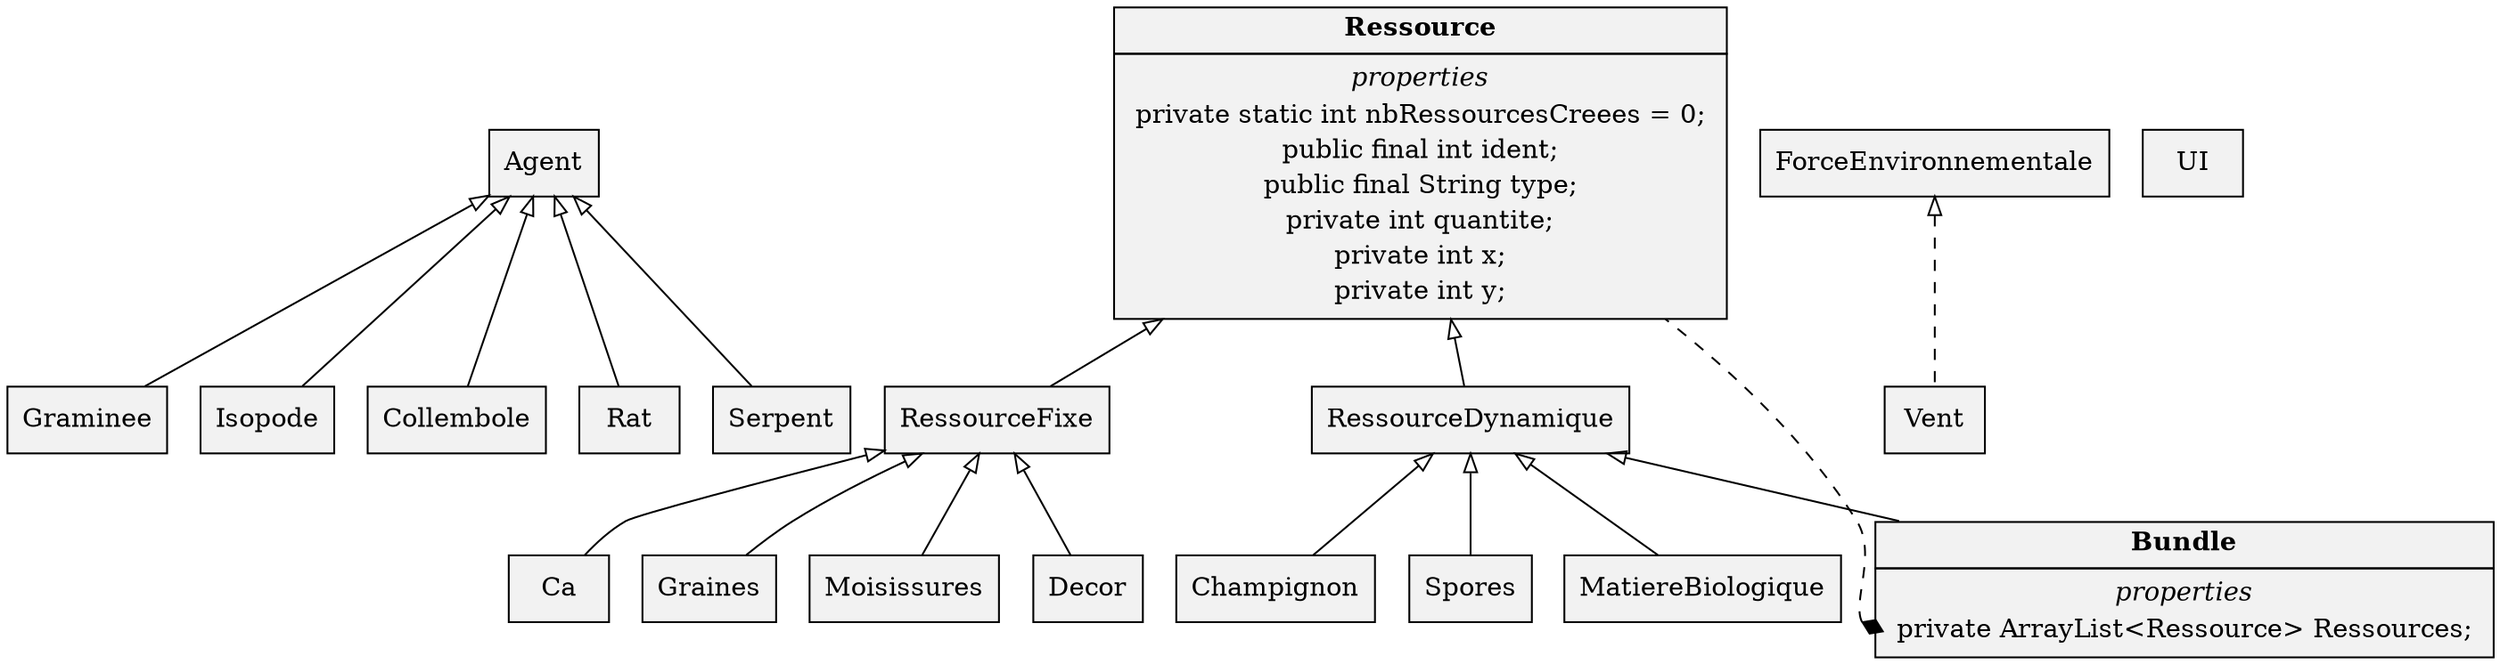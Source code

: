 digraph G {
	subgraph root_ {
		rank=same
		node [shape=rectangle style=filled fillcolor=gray95]
		edge [style=invis]
		Agent -> Ressource -> ForceEnvironnementale -> UI
	}

	node [shape=record style=filled fillcolor=gray95]

	edge [dir=back arrowtail=empty style=""]

	Agent -> Graminee
	Agent -> Isopode
	Agent -> Collembole
	Agent -> Rat
	Agent -> Serpent

	Ressource -> RessourceFixe
	Ressource -> RessourceDynamique

	RessourceFixe -> Ca
	RessourceFixe -> Graines
	RessourceFixe -> Moisissures
	RessourceFixe -> Decor

	RessourceDynamique -> Champignon
	RessourceDynamique -> Spores
	RessourceDynamique -> MatiereBiologique
	RessourceDynamique -> Bundle

	edge [style=dashed arrowtail=empty]
	ForceEnvironnementale -> Vent

	edge [dir=back style=dashed arrowtail=diamond]
	Bundle:rss -> Ressource

	Ressource [
		shape=plain
		label=<<table border="0" cellborder="1" cellspacing="0" cellpadding="4">
			<tr> <td> <b> Ressource </b> </td> </tr>
			<tr> <td>
				<table border="0" cellborder="0" cellspacing="0">
					<tr> <td> <I> properties </I> </td> </tr>
					<tr> <td> private static int nbRessourcesCreees = 0; </td> </tr>
					<tr> <td> public final int ident; </td> </tr>
					<tr> <td> public final String type; </td> </tr>
					<tr> <td> private int quantite; </td> </tr>
					<tr> <td> private int x; </td> </tr>
					<tr> <td> private int y; </td> </tr>
				</table>
			</td> </tr>
		</table>>
	]

	Bundle [
		shape=plain
		label=<<table border="0" cellborder="1" cellspacing="0" cellpadding="4">
			<tr> <td> <b> Bundle </b> </td> </tr>
			<tr> <td>
				<table border="0" cellborder="0" cellspacing="0">
					<tr> <td> <I> properties </I> </td> </tr>
					<tr> <td port="rss"> private ArrayList&lt;Ressource&gt; Ressources; </td> </tr>
				</table>
			</td> </tr>
		</table>>
	]
}
